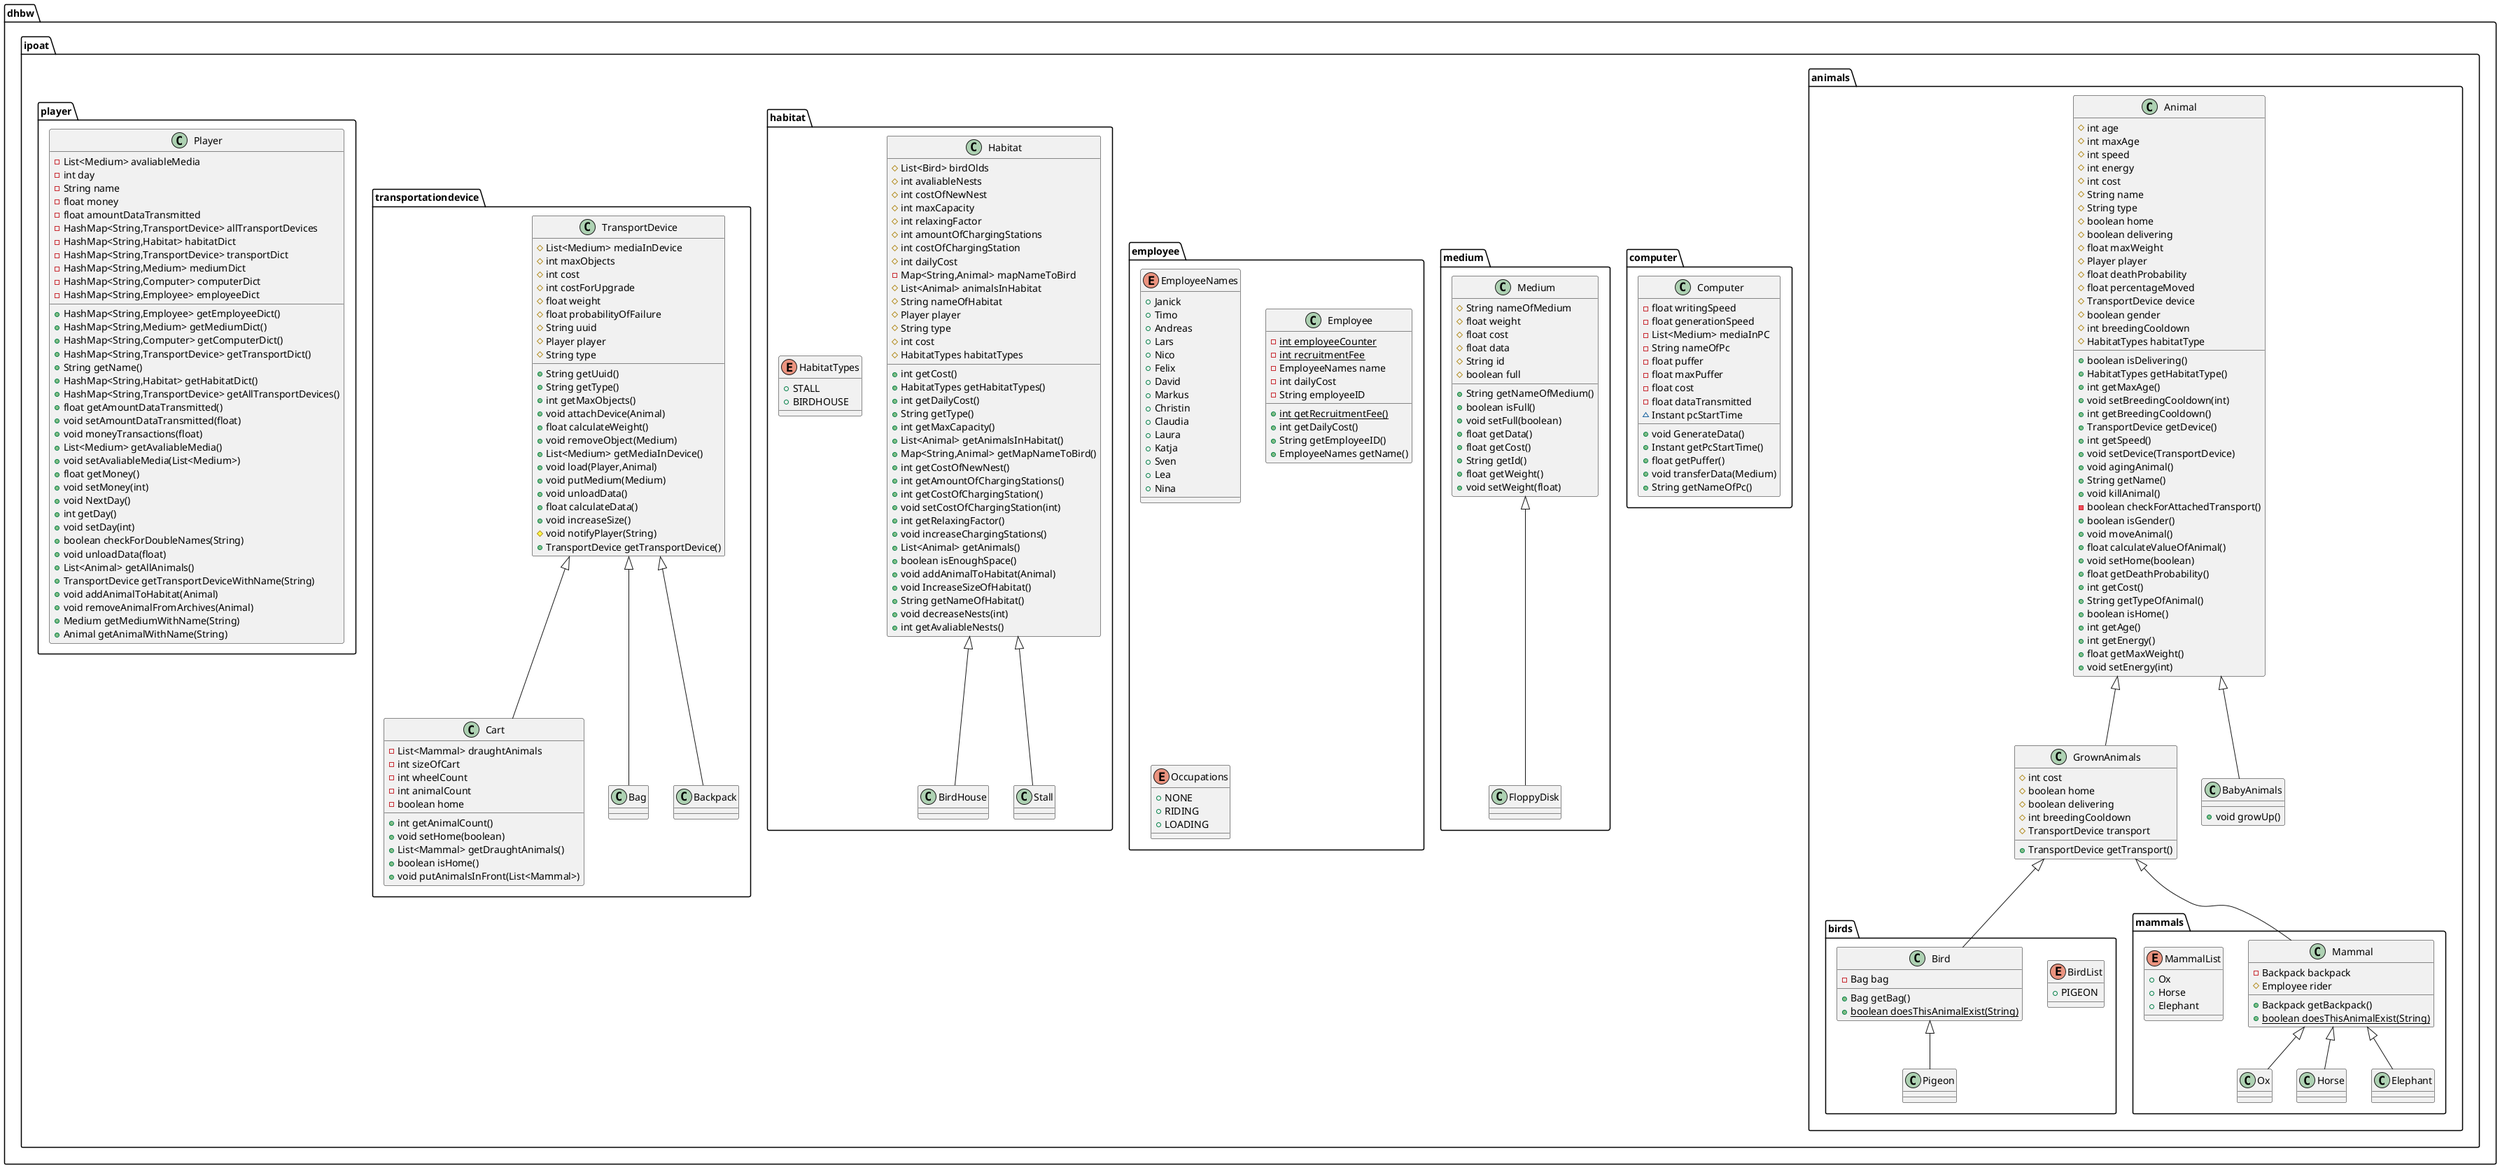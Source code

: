 @startuml
class dhbw.ipoat.animals.GrownAnimals {
# int cost
# boolean home
# boolean delivering
# int breedingCooldown
# TransportDevice transport
+ TransportDevice getTransport()
}
class dhbw.ipoat.computer.Computer {
- float writingSpeed
- float generationSpeed
- List<Medium> mediaInPC
- String nameOfPc
- float puffer
- float maxPuffer
- float cost
- float dataTransmitted
~ Instant pcStartTime
+ void GenerateData()
+ Instant getPcStartTime()
+ float getPuffer()
+ void transferData(Medium)
+ String getNameOfPc()
}
class dhbw.ipoat.animals.birds.Pigeon {
}
class dhbw.ipoat.medium.Medium {
# String nameOfMedium
# float weight
# float cost
# float data
# String id
# boolean full
+ String getNameOfMedium()
+ boolean isFull()
+ void setFull(boolean)
+ float getData()
+ float getCost()
+ String getId()
+ float getWeight()
+ void setWeight(float)
}
enum dhbw.ipoat.employee.EmployeeNames {
+  Janick
+  Timo
+  Andreas
+  Lars
+  Nico
+  Felix
+  David
+  Markus
+  Christin
+  Claudia
+  Laura
+  Katja
+  Sven
+  Lea
+  Nina
}
class dhbw.ipoat.animals.mammals.Ox {
}
class dhbw.ipoat.animals.BabyAnimals {
+ void growUp()
}
class dhbw.ipoat.habitat.BirdHouse {
}
class dhbw.ipoat.transportationdevice.Cart {
- List<Mammal> draughtAnimals
- int sizeOfCart
- int wheelCount
- int animalCount
- boolean home
+ int getAnimalCount()
+ void setHome(boolean)
+ List<Mammal> getDraughtAnimals()
+ boolean isHome()
+ void putAnimalsInFront(List<Mammal>)
}
class dhbw.ipoat.animals.mammals.Horse {
}
class dhbw.ipoat.transportationdevice.Bag {
}
enum dhbw.ipoat.animals.birds.BirdList {
+  PIGEON
}
class dhbw.ipoat.habitat.Habitat {
# List<Bird> birdOlds
# int avaliableNests
# int costOfNewNest
# int maxCapacity
# int relaxingFactor
# int amountOfChargingStations
# int costOfChargingStation
# int dailyCost
- Map<String,Animal> mapNameToBird
# List<Animal> animalsInHabitat
# String nameOfHabitat
# Player player
# String type
# int cost
# HabitatTypes habitatTypes
+ int getCost()
+ HabitatTypes getHabitatTypes()
+ int getDailyCost()
+ String getType()
+ int getMaxCapacity()
+ List<Animal> getAnimalsInHabitat()
+ Map<String,Animal> getMapNameToBird()
+ int getCostOfNewNest()
+ int getAmountOfChargingStations()
+ int getCostOfChargingStation()
+ void setCostOfChargingStation(int)
+ int getRelaxingFactor()
+ void increaseChargingStations()
+ List<Animal> getAnimals()
+ boolean isEnoughSpace()
+ void addAnimalToHabitat(Animal)
+ void IncreaseSizeOfHabitat()
+ String getNameOfHabitat()
+ void decreaseNests(int)
+ int getAvaliableNests()
}
class dhbw.ipoat.employee.Employee {
- {static} int employeeCounter
- {static} int recruitmentFee
- EmployeeNames name
- int dailyCost
- String employeeID
+ {static} int getRecruitmentFee()
+ int getDailyCost()
+ String getEmployeeID()
+ EmployeeNames getName()
}
class dhbw.ipoat.habitat.Stall {
}
class dhbw.ipoat.animals.birds.Bird {
- Bag bag
+ Bag getBag()
+ {static} boolean doesThisAnimalExist(String)
}
class dhbw.ipoat.animals.mammals.Mammal {
- Backpack backpack
# Employee rider
+ Backpack getBackpack()
+ {static} boolean doesThisAnimalExist(String)
}
class dhbw.ipoat.player.Player {
- List<Medium> avaliableMedia
- int day
- String name
- float money
- float amountDataTransmitted
- HashMap<String,TransportDevice> allTransportDevices
- HashMap<String,Habitat> habitatDict
- HashMap<String,TransportDevice> transportDict
- HashMap<String,Medium> mediumDict
- HashMap<String,Computer> computerDict
- HashMap<String,Employee> employeeDict
+ HashMap<String,Employee> getEmployeeDict()
+ HashMap<String,Medium> getMediumDict()
+ HashMap<String,Computer> getComputerDict()
+ HashMap<String,TransportDevice> getTransportDict()
+ String getName()
+ HashMap<String,Habitat> getHabitatDict()
+ HashMap<String,TransportDevice> getAllTransportDevices()
+ float getAmountDataTransmitted()
+ void setAmountDataTransmitted(float)
+ void moneyTransactions(float)
+ List<Medium> getAvaliableMedia()
+ void setAvaliableMedia(List<Medium>)
+ float getMoney()
+ void setMoney(int)
+ void NextDay()
+ int getDay()
+ void setDay(int)
+ boolean checkForDoubleNames(String)
+ void unloadData(float)
+ List<Animal> getAllAnimals()
+ TransportDevice getTransportDeviceWithName(String)
+ void addAnimalToHabitat(Animal)
+ void removeAnimalFromArchives(Animal)
+ Medium getMediumWithName(String)
+ Animal getAnimalWithName(String)
}
class dhbw.ipoat.transportationdevice.TransportDevice {
# List<Medium> mediaInDevice
# int maxObjects
# int cost
# int costForUpgrade
# float weight
# float probabilityOfFailure
# String uuid
# Player player
# String type
+ String getUuid()
+ String getType()
+ int getMaxObjects()
+ void attachDevice(Animal)
+ float calculateWeight()
+ void removeObject(Medium)
+ List<Medium> getMediaInDevice()
+ void load(Player,Animal)
+ void putMedium(Medium)
+ void unloadData()
+ float calculateData()
+ void increaseSize()
# void notifyPlayer(String)
+ TransportDevice getTransportDevice()
}
class dhbw.ipoat.medium.FloppyDisk {
}
class dhbw.ipoat.animals.Animal {
# int age
# int maxAge
# int speed
# int energy
# int cost
# String name
# String type
# boolean home
# boolean delivering
# float maxWeight
# Player player
# float deathProbability
# float percentageMoved
# TransportDevice device
# boolean gender
# int breedingCooldown
# HabitatTypes habitatType
+ boolean isDelivering()
+ HabitatTypes getHabitatType()
+ int getMaxAge()
+ void setBreedingCooldown(int)
+ int getBreedingCooldown()
+ TransportDevice getDevice()
+ int getSpeed()
+ void setDevice(TransportDevice)
+ void agingAnimal()
+ String getName()
+ void killAnimal()
- boolean checkForAttachedTransport()
+ boolean isGender()
+ void moveAnimal()
+ float calculateValueOfAnimal()
+ void setHome(boolean)
+ float getDeathProbability()
+ int getCost()
+ String getTypeOfAnimal()
+ boolean isHome()
+ int getAge()
+ int getEnergy()
+ float getMaxWeight()
+ void setEnergy(int)
}
class dhbw.ipoat.transportationdevice.Backpack {
}
enum dhbw.ipoat.employee.Occupations {
+  NONE
+  RIDING
+  LOADING
}
class dhbw.ipoat.animals.mammals.Elephant {
}
enum dhbw.ipoat.animals.mammals.MammalList {
+  Ox
+  Horse
+  Elephant
}
enum dhbw.ipoat.habitat.HabitatTypes {
+  STALL
+  BIRDHOUSE
}


dhbw.ipoat.animals.Animal <|-- dhbw.ipoat.animals.GrownAnimals
dhbw.ipoat.animals.birds.Bird <|-- dhbw.ipoat.animals.birds.Pigeon
dhbw.ipoat.animals.mammals.Mammal <|-- dhbw.ipoat.animals.mammals.Ox
dhbw.ipoat.animals.Animal <|-- dhbw.ipoat.animals.BabyAnimals
dhbw.ipoat.habitat.Habitat <|-- dhbw.ipoat.habitat.BirdHouse
dhbw.ipoat.transportationdevice.TransportDevice <|-- dhbw.ipoat.transportationdevice.Cart
dhbw.ipoat.animals.mammals.Mammal <|-- dhbw.ipoat.animals.mammals.Horse
dhbw.ipoat.transportationdevice.TransportDevice <|-- dhbw.ipoat.transportationdevice.Bag
dhbw.ipoat.habitat.Habitat <|-- dhbw.ipoat.habitat.Stall
dhbw.ipoat.animals.GrownAnimals <|-- dhbw.ipoat.animals.birds.Bird
dhbw.ipoat.animals.GrownAnimals <|-- dhbw.ipoat.animals.mammals.Mammal
dhbw.ipoat.medium.Medium <|-- dhbw.ipoat.medium.FloppyDisk
dhbw.ipoat.transportationdevice.TransportDevice <|-- dhbw.ipoat.transportationdevice.Backpack
dhbw.ipoat.animals.mammals.Mammal <|-- dhbw.ipoat.animals.mammals.Elephant
@enduml